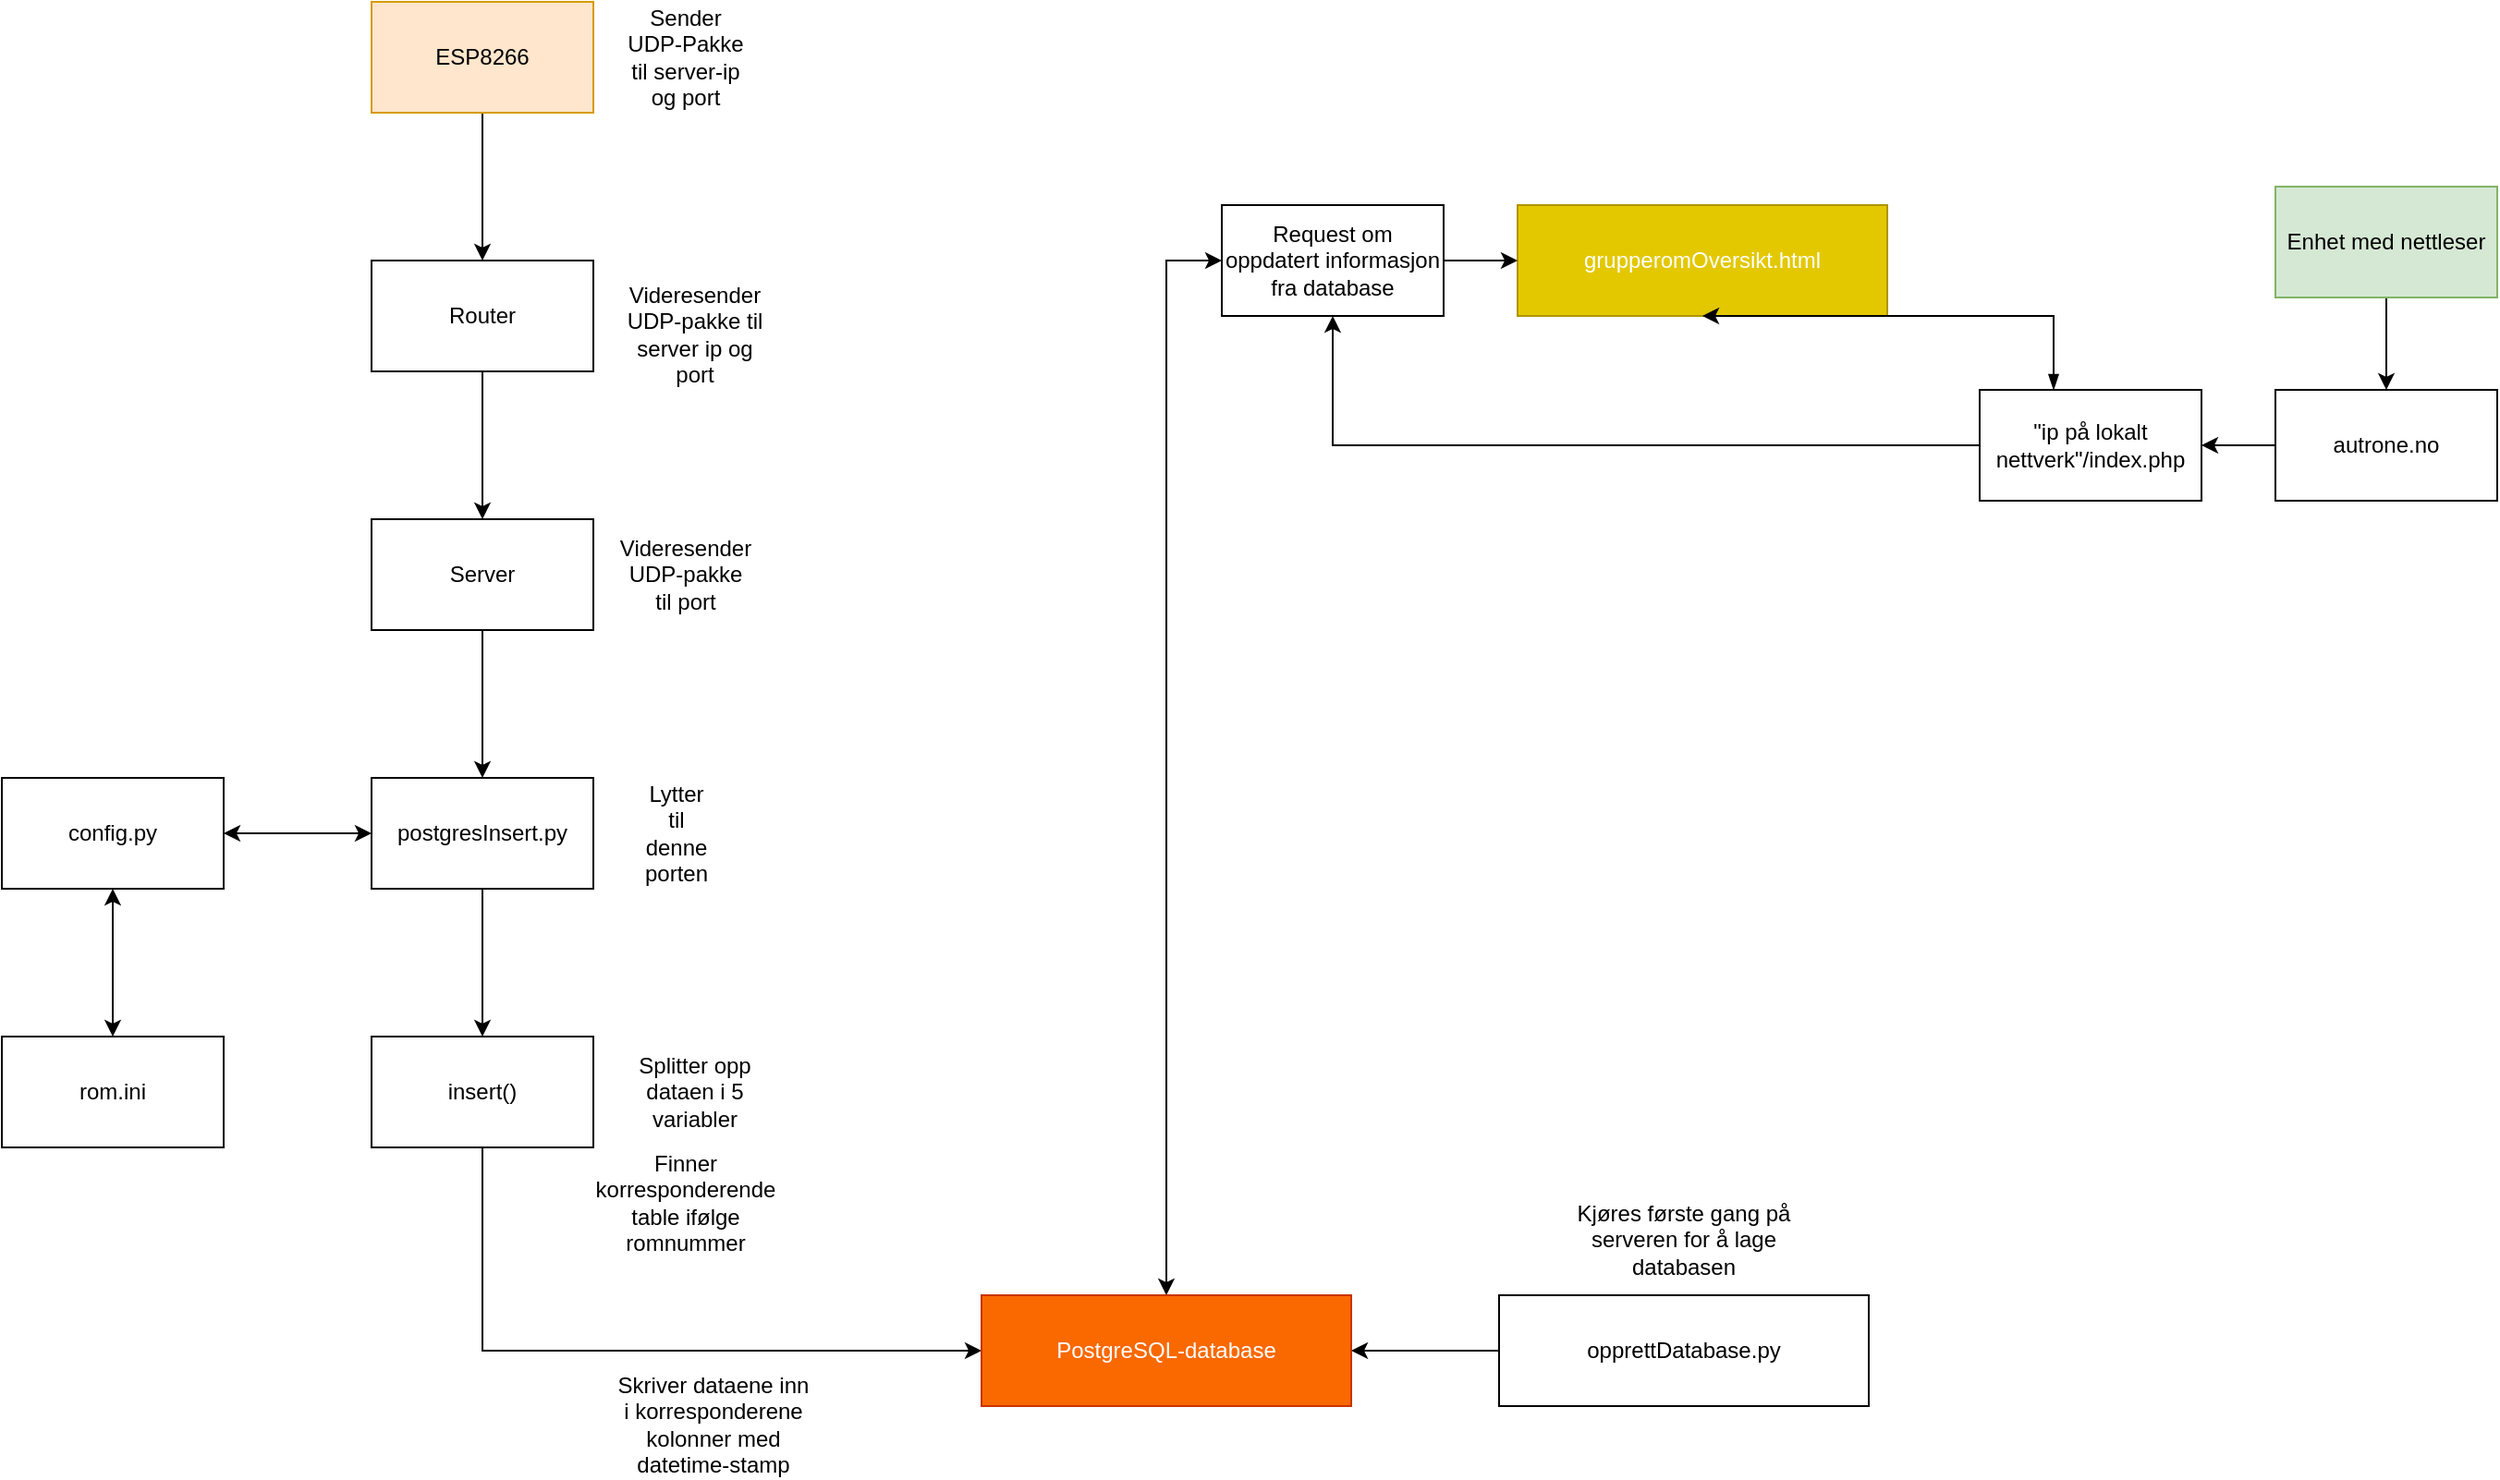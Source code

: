 <mxfile version="12.7.9" type="device"><diagram name="Page-1" id="c7558073-3199-34d8-9f00-42111426c3f3"><mxGraphModel dx="2177" dy="923" grid="1" gridSize="10" guides="1" tooltips="1" connect="1" arrows="1" fold="1" page="1" pageScale="1" pageWidth="826" pageHeight="1169" background="#ffffff" math="0" shadow="0"><root><mxCell id="0"/><mxCell id="1" parent="0"/><mxCell id="VUN-q6pjiOJLbm9P_wCo-147" value="" style="edgeStyle=orthogonalEdgeStyle;rounded=0;orthogonalLoop=1;jettySize=auto;html=1;" parent="1" source="VUN-q6pjiOJLbm9P_wCo-96" target="VUN-q6pjiOJLbm9P_wCo-146" edge="1"><mxGeometry relative="1" as="geometry"/></mxCell><mxCell id="VUN-q6pjiOJLbm9P_wCo-96" value="ESP8266&lt;br&gt;" style="rounded=0;whiteSpace=wrap;html=1;fillColor=#ffe6cc;strokeColor=#d79b00;" parent="1" vertex="1"><mxGeometry x="20" y="20" width="120" height="60" as="geometry"/></mxCell><mxCell id="VUN-q6pjiOJLbm9P_wCo-149" value="" style="edgeStyle=orthogonalEdgeStyle;rounded=0;orthogonalLoop=1;jettySize=auto;html=1;" parent="1" source="VUN-q6pjiOJLbm9P_wCo-146" target="VUN-q6pjiOJLbm9P_wCo-148" edge="1"><mxGeometry relative="1" as="geometry"/></mxCell><mxCell id="VUN-q6pjiOJLbm9P_wCo-146" value="Router&lt;br&gt;" style="rounded=0;whiteSpace=wrap;html=1;" parent="1" vertex="1"><mxGeometry x="20" y="160" width="120" height="60" as="geometry"/></mxCell><mxCell id="VUN-q6pjiOJLbm9P_wCo-153" value="" style="edgeStyle=orthogonalEdgeStyle;rounded=0;orthogonalLoop=1;jettySize=auto;html=1;" parent="1" source="VUN-q6pjiOJLbm9P_wCo-148" target="VUN-q6pjiOJLbm9P_wCo-152" edge="1"><mxGeometry relative="1" as="geometry"/></mxCell><mxCell id="VUN-q6pjiOJLbm9P_wCo-148" value="Server" style="rounded=0;whiteSpace=wrap;html=1;" parent="1" vertex="1"><mxGeometry x="20" y="300" width="120" height="60" as="geometry"/></mxCell><mxCell id="VUN-q6pjiOJLbm9P_wCo-155" value="" style="edgeStyle=orthogonalEdgeStyle;rounded=0;orthogonalLoop=1;jettySize=auto;html=1;" parent="1" source="VUN-q6pjiOJLbm9P_wCo-152" target="VUN-q6pjiOJLbm9P_wCo-154" edge="1"><mxGeometry relative="1" as="geometry"/></mxCell><mxCell id="VUN-q6pjiOJLbm9P_wCo-164" value="" style="edgeStyle=orthogonalEdgeStyle;rounded=0;orthogonalLoop=1;jettySize=auto;html=1;startArrow=classic;startFill=1;" parent="1" source="VUN-q6pjiOJLbm9P_wCo-152" target="VUN-q6pjiOJLbm9P_wCo-163" edge="1"><mxGeometry relative="1" as="geometry"/></mxCell><mxCell id="VUN-q6pjiOJLbm9P_wCo-152" value="postgresInsert.py&lt;br&gt;" style="rounded=0;whiteSpace=wrap;html=1;" parent="1" vertex="1"><mxGeometry x="20" y="440" width="120" height="60" as="geometry"/></mxCell><mxCell id="VUN-q6pjiOJLbm9P_wCo-166" value="" style="edgeStyle=orthogonalEdgeStyle;rounded=0;orthogonalLoop=1;jettySize=auto;html=1;endArrow=classic;endFill=1;startArrow=classic;startFill=1;" parent="1" source="VUN-q6pjiOJLbm9P_wCo-163" target="VUN-q6pjiOJLbm9P_wCo-165" edge="1"><mxGeometry relative="1" as="geometry"/></mxCell><mxCell id="VUN-q6pjiOJLbm9P_wCo-163" value="config.py" style="rounded=0;whiteSpace=wrap;html=1;" parent="1" vertex="1"><mxGeometry x="-180" y="440" width="120" height="60" as="geometry"/></mxCell><mxCell id="VUN-q6pjiOJLbm9P_wCo-165" value="rom.ini" style="rounded=0;whiteSpace=wrap;html=1;" parent="1" vertex="1"><mxGeometry x="-180" y="580" width="120" height="60" as="geometry"/></mxCell><mxCell id="VUN-q6pjiOJLbm9P_wCo-161" value="" style="edgeStyle=orthogonalEdgeStyle;rounded=0;orthogonalLoop=1;jettySize=auto;html=1;entryX=0;entryY=0.5;entryDx=0;entryDy=0;" parent="1" source="VUN-q6pjiOJLbm9P_wCo-154" target="VUN-q6pjiOJLbm9P_wCo-139" edge="1"><mxGeometry relative="1" as="geometry"><mxPoint x="380" y="750" as="targetPoint"/><Array as="points"><mxPoint x="80" y="750"/></Array></mxGeometry></mxCell><mxCell id="VUN-q6pjiOJLbm9P_wCo-154" value="insert()" style="rounded=0;whiteSpace=wrap;html=1;" parent="1" vertex="1"><mxGeometry x="20" y="580" width="120" height="60" as="geometry"/></mxCell><mxCell id="VUN-q6pjiOJLbm9P_wCo-98" value="Sender UDP-Pakke til server-ip og port&lt;br&gt;" style="text;html=1;strokeColor=none;fillColor=none;align=center;verticalAlign=middle;whiteSpace=wrap;rounded=0;" parent="1" vertex="1"><mxGeometry x="155" y="40" width="70" height="20" as="geometry"/></mxCell><mxCell id="VUN-q6pjiOJLbm9P_wCo-101" value="Videresender UDP-pakke til server ip og port" style="text;html=1;strokeColor=none;fillColor=none;align=center;verticalAlign=middle;whiteSpace=wrap;rounded=0;" parent="1" vertex="1"><mxGeometry x="155" y="190" width="80" height="20" as="geometry"/></mxCell><mxCell id="VUN-q6pjiOJLbm9P_wCo-105" value="Videresender UDP-pakke til port" style="text;html=1;strokeColor=none;fillColor=none;align=center;verticalAlign=middle;whiteSpace=wrap;rounded=0;" parent="1" vertex="1"><mxGeometry x="170" y="320" width="40" height="20" as="geometry"/></mxCell><mxCell id="VUN-q6pjiOJLbm9P_wCo-107" value="Lytter til denne porten" style="text;html=1;strokeColor=none;fillColor=none;align=center;verticalAlign=middle;whiteSpace=wrap;rounded=0;" parent="1" vertex="1"><mxGeometry x="165" y="460" width="40" height="20" as="geometry"/></mxCell><mxCell id="VUN-q6pjiOJLbm9P_wCo-109" value="Splitter opp dataen i 5 variabler" style="text;html=1;strokeColor=none;fillColor=none;align=center;verticalAlign=middle;whiteSpace=wrap;rounded=0;" parent="1" vertex="1"><mxGeometry x="150" y="600" width="90" height="20" as="geometry"/></mxCell><mxCell id="VUN-q6pjiOJLbm9P_wCo-111" value="Finner korresponderende table ifølge romnummer&lt;br&gt;" style="text;html=1;strokeColor=none;fillColor=none;align=center;verticalAlign=middle;whiteSpace=wrap;rounded=0;" parent="1" vertex="1"><mxGeometry x="170" y="660" width="40" height="20" as="geometry"/></mxCell><mxCell id="VUN-q6pjiOJLbm9P_wCo-115" value="Skriver dataene inn i korresponderene kolonner med datetime-stamp&lt;br&gt;" style="text;html=1;strokeColor=none;fillColor=none;align=center;verticalAlign=middle;whiteSpace=wrap;rounded=0;" parent="1" vertex="1"><mxGeometry x="150" y="780" width="110" height="20" as="geometry"/></mxCell><mxCell id="VUN-q6pjiOJLbm9P_wCo-138" value="" style="edgeStyle=orthogonalEdgeStyle;rounded=0;orthogonalLoop=1;jettySize=auto;html=1;startArrow=classic;startFill=1;exitX=0;exitY=0.5;exitDx=0;exitDy=0;" parent="1" source="QyP1C70a1wH8IfBBrVeP-2" target="VUN-q6pjiOJLbm9P_wCo-139" edge="1"><mxGeometry relative="1" as="geometry"><mxPoint x="450" y="580" as="targetPoint"/><mxPoint x="450" y="500" as="sourcePoint"/></mxGeometry></mxCell><mxCell id="VUN-q6pjiOJLbm9P_wCo-183" value="" style="edgeStyle=orthogonalEdgeStyle;rounded=0;orthogonalLoop=1;jettySize=auto;html=1;startArrow=classic;startFill=1;endArrow=none;endFill=0;" parent="1" source="VUN-q6pjiOJLbm9P_wCo-139" target="VUN-q6pjiOJLbm9P_wCo-182" edge="1"><mxGeometry relative="1" as="geometry"/></mxCell><mxCell id="VUN-q6pjiOJLbm9P_wCo-139" value="PostgreSQL-database" style="rounded=0;whiteSpace=wrap;html=1;fillColor=#fa6800;strokeColor=#C73500;fontColor=#ffffff;" parent="1" vertex="1"><mxGeometry x="350" y="720" width="200" height="60" as="geometry"/></mxCell><mxCell id="VUN-q6pjiOJLbm9P_wCo-182" value="opprettDatabase.py" style="rounded=0;whiteSpace=wrap;html=1;" parent="1" vertex="1"><mxGeometry x="630" y="720" width="200" height="60" as="geometry"/></mxCell><mxCell id="VUN-q6pjiOJLbm9P_wCo-168" value="grupperomOversikt.html" style="rounded=0;whiteSpace=wrap;html=1;fillColor=#e3c800;strokeColor=#B09500;fontColor=#ffffff;" parent="1" vertex="1"><mxGeometry x="640" y="130" width="200" height="60" as="geometry"/></mxCell><mxCell id="VUN-q6pjiOJLbm9P_wCo-141" style="edgeStyle=orthogonalEdgeStyle;rounded=0;orthogonalLoop=1;jettySize=auto;html=1;exitX=0.5;exitY=1;exitDx=0;exitDy=0;" parent="1" source="VUN-q6pjiOJLbm9P_wCo-111" target="VUN-q6pjiOJLbm9P_wCo-111" edge="1"><mxGeometry relative="1" as="geometry"/></mxCell><mxCell id="VUN-q6pjiOJLbm9P_wCo-173" value="" style="edgeStyle=orthogonalEdgeStyle;rounded=0;orthogonalLoop=1;jettySize=auto;html=1;startArrow=none;startFill=0;endArrow=classic;endFill=1;" parent="1" source="VUN-q6pjiOJLbm9P_wCo-171" target="VUN-q6pjiOJLbm9P_wCo-172" edge="1"><mxGeometry relative="1" as="geometry"/></mxCell><mxCell id="VUN-q6pjiOJLbm9P_wCo-171" value="Enhet med nettleser" style="rounded=0;whiteSpace=wrap;html=1;fillColor=#d5e8d4;strokeColor=#82b366;" parent="1" vertex="1"><mxGeometry x="1050" y="120" width="120" height="60" as="geometry"/></mxCell><mxCell id="VUN-q6pjiOJLbm9P_wCo-175" value="" style="edgeStyle=orthogonalEdgeStyle;rounded=0;orthogonalLoop=1;jettySize=auto;html=1;startArrow=none;startFill=0;endArrow=classic;endFill=1;" parent="1" source="VUN-q6pjiOJLbm9P_wCo-172" target="VUN-q6pjiOJLbm9P_wCo-174" edge="1"><mxGeometry relative="1" as="geometry"/></mxCell><mxCell id="VUN-q6pjiOJLbm9P_wCo-172" value="autrone.no" style="rounded=0;whiteSpace=wrap;html=1;" parent="1" vertex="1"><mxGeometry x="1050" y="230" width="120" height="60" as="geometry"/></mxCell><mxCell id="VUN-q6pjiOJLbm9P_wCo-179" value="" style="edgeStyle=orthogonalEdgeStyle;rounded=0;orthogonalLoop=1;jettySize=auto;html=1;startArrow=blockThin;startFill=1;endArrow=classic;endFill=1;entryX=0.5;entryY=1;entryDx=0;entryDy=0;" parent="1" source="VUN-q6pjiOJLbm9P_wCo-174" target="VUN-q6pjiOJLbm9P_wCo-168" edge="1"><mxGeometry relative="1" as="geometry"><mxPoint x="1159" y="400" as="targetPoint"/><Array as="points"><mxPoint x="930" y="290"/></Array></mxGeometry></mxCell><mxCell id="QyP1C70a1wH8IfBBrVeP-1" style="edgeStyle=orthogonalEdgeStyle;rounded=0;orthogonalLoop=1;jettySize=auto;html=1;exitX=0;exitY=0.5;exitDx=0;exitDy=0;entryX=0.5;entryY=1;entryDx=0;entryDy=0;" edge="1" parent="1" source="VUN-q6pjiOJLbm9P_wCo-174" target="QyP1C70a1wH8IfBBrVeP-2"><mxGeometry relative="1" as="geometry"><mxPoint x="790.0" y="230" as="targetPoint"/></mxGeometry></mxCell><mxCell id="VUN-q6pjiOJLbm9P_wCo-174" value="&quot;ip på lokalt nettverk&quot;/index.php" style="rounded=0;whiteSpace=wrap;html=1;" parent="1" vertex="1"><mxGeometry x="890" y="230" width="120" height="60" as="geometry"/></mxCell><mxCell id="VUN-q6pjiOJLbm9P_wCo-184" value="Kjøres første gang på serveren for å lage databasen&lt;br&gt;" style="text;html=1;strokeColor=none;fillColor=none;align=center;verticalAlign=middle;whiteSpace=wrap;rounded=0;" parent="1" vertex="1"><mxGeometry x="660" y="680" width="140" height="20" as="geometry"/></mxCell><mxCell id="QyP1C70a1wH8IfBBrVeP-3" style="edgeStyle=orthogonalEdgeStyle;rounded=0;orthogonalLoop=1;jettySize=auto;html=1;entryX=0;entryY=0.5;entryDx=0;entryDy=0;" edge="1" parent="1" source="QyP1C70a1wH8IfBBrVeP-2" target="VUN-q6pjiOJLbm9P_wCo-168"><mxGeometry relative="1" as="geometry"/></mxCell><mxCell id="QyP1C70a1wH8IfBBrVeP-2" value="Request om oppdatert informasjon fra database" style="rounded=0;whiteSpace=wrap;html=1;" vertex="1" parent="1"><mxGeometry x="480" y="130" width="120" height="60" as="geometry"/></mxCell></root></mxGraphModel></diagram></mxfile>